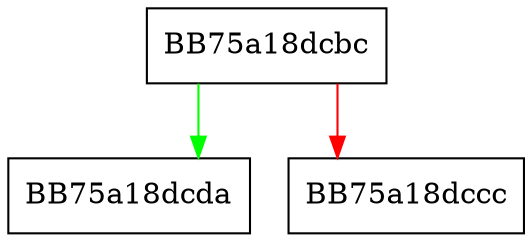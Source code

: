 digraph vfo_tell {
  node [shape="box"];
  graph [splines=ortho];
  BB75a18dcbc -> BB75a18dcda [color="green"];
  BB75a18dcbc -> BB75a18dccc [color="red"];
}